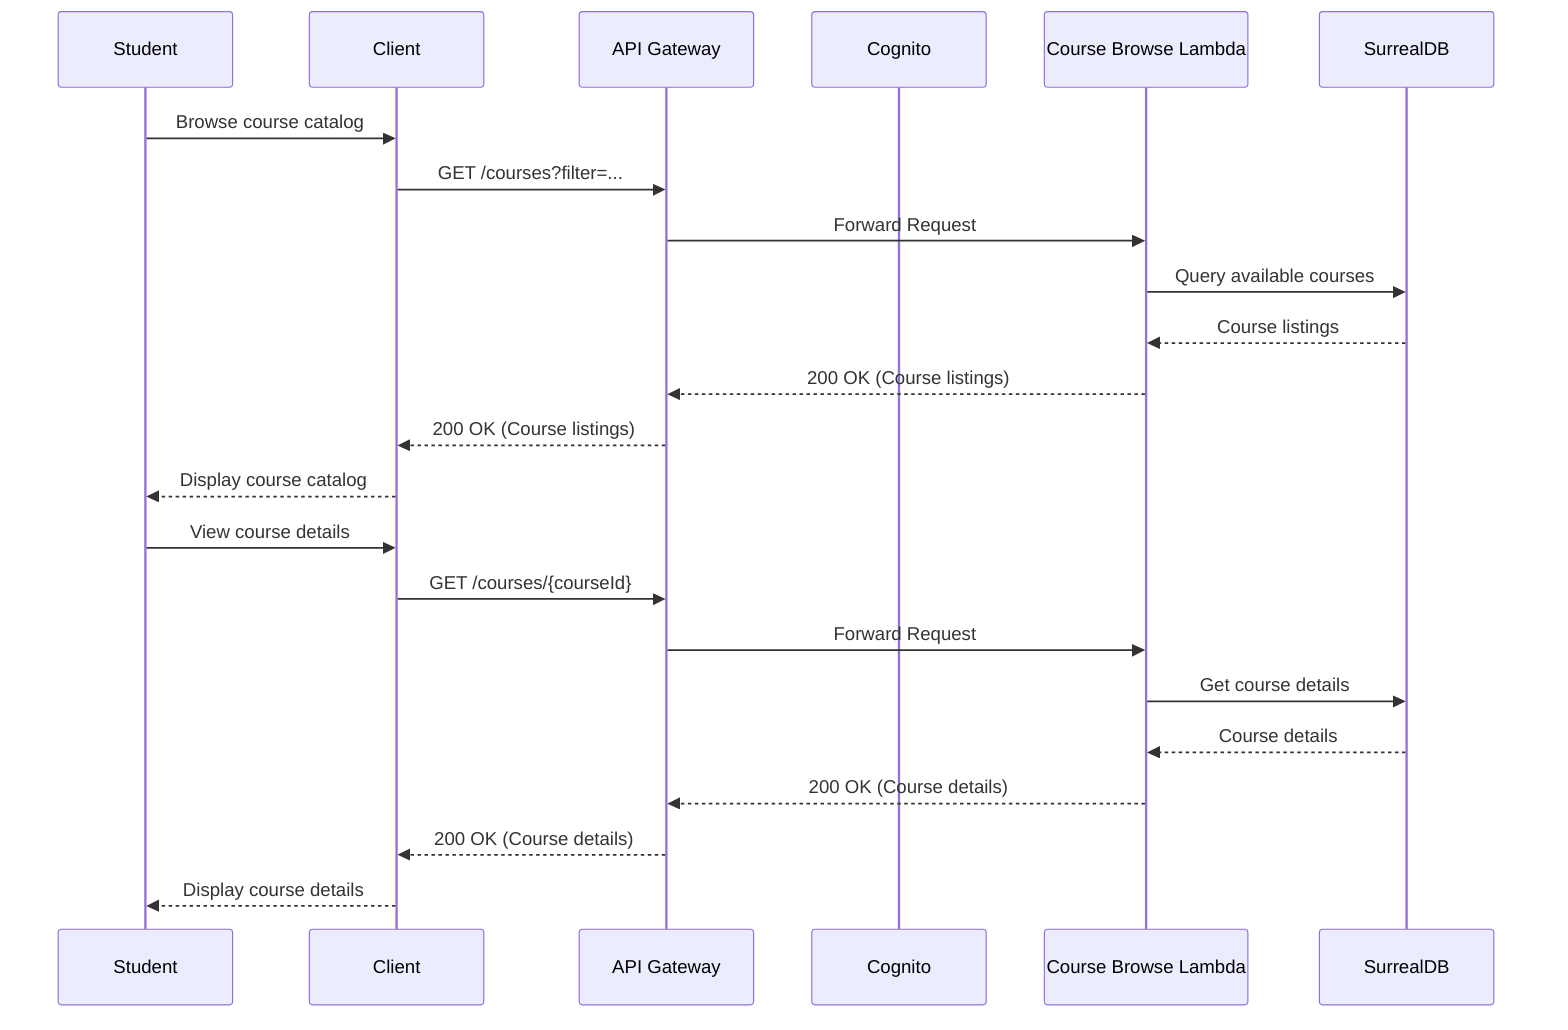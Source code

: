 sequenceDiagram
    participant Student
    participant Client
    participant APIGateway as API Gateway
    participant Cognito
    participant Lambda as Course Browse Lambda
    participant SurrealDB
    
    Student->>Client: Browse course catalog
    Client->>APIGateway: GET /courses?filter=...
    APIGateway->>Lambda: Forward Request
    Lambda->>SurrealDB: Query available courses
    SurrealDB-->>Lambda: Course listings
    Lambda-->>APIGateway: 200 OK (Course listings)
    APIGateway-->>Client: 200 OK (Course listings)
    Client-->>Student: Display course catalog
    
    Student->>Client: View course details
    Client->>APIGateway: GET /courses/{courseId}
    APIGateway->>Lambda: Forward Request
    Lambda->>SurrealDB: Get course details
    SurrealDB-->>Lambda: Course details
    Lambda-->>APIGateway: 200 OK (Course details)
    APIGateway-->>Client: 200 OK (Course details)
    Client-->>Student: Display course details